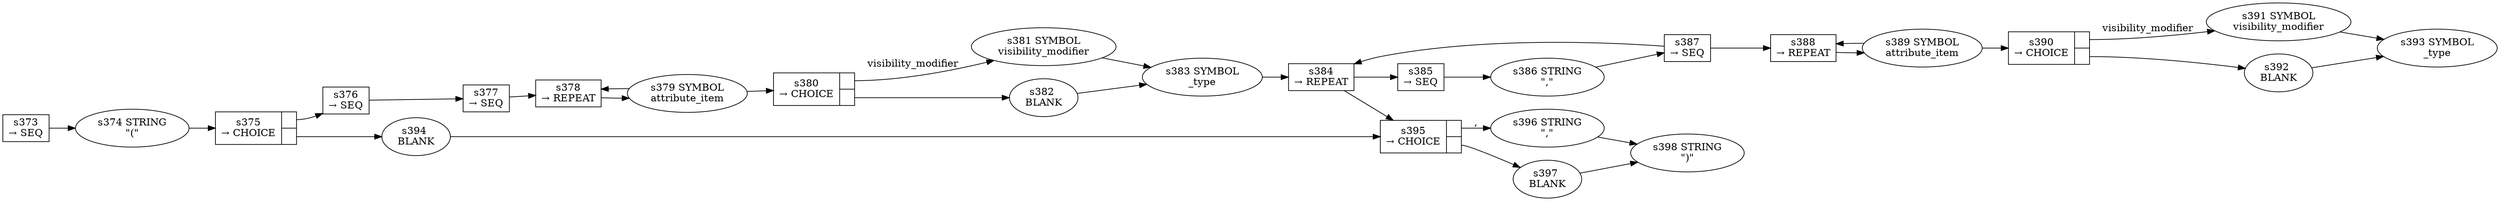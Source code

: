 
  digraph ordered_field_declaration_list {
  
    rankdir=LR;
  
    s373 [label="s373\n&rarr; SEQ", shape=record, fixedsize=false, peripheries=1];
  s374 [label="s374 STRING\n\"(\""];
  s373 -> s374 [];
  s375 [label="{s375\n&rarr; CHOICE|{<p0>|<p1>}}", shape=record, fixedsize=false, peripheries=1];
  s376 [label="s376\n&rarr; SEQ", shape=record, fixedsize=false, peripheries=1];
  s377 [label="s377\n&rarr; SEQ", shape=record, fixedsize=false, peripheries=1];
  s378 [label="s378\n&rarr; REPEAT", shape=record, fixedsize=false, peripheries=1];
  s379 [label="s379 SYMBOL\nattribute_item" href="rust-grammar.json.attribute_item.dot.svg"];
  s378 -> s379 [];
  s379 -> s378 [];
  s377 -> s378 [];
  s380 [label="{s380\n&rarr; CHOICE|{<p0>|<p1>}}", shape=record, fixedsize=false, peripheries=1];
  s381 [label="s381 SYMBOL\nvisibility_modifier" href="rust-grammar.json.visibility_modifier.dot.svg"];
  s380:p0 -> s381 [label="visibility_modifier"];
  s382 [label="s382 \nBLANK"];
  s380:p1 -> s382 [label=""];
  s379 -> s380 [];
  s383 [label="s383 SYMBOL\n_type" href="rust-grammar.json._type.dot.svg"];
  s381 -> s383 [];
  s382 -> s383 [];
  s376 -> s377 [];
  s384 [label="s384\n&rarr; REPEAT", shape=record, fixedsize=false, peripheries=1];
  s385 [label="s385\n&rarr; SEQ", shape=record, fixedsize=false, peripheries=1];
  s386 [label="s386 STRING\n\",\""];
  s385 -> s386 [];
  s387 [label="s387\n&rarr; SEQ", shape=record, fixedsize=false, peripheries=1];
  s388 [label="s388\n&rarr; REPEAT", shape=record, fixedsize=false, peripheries=1];
  s389 [label="s389 SYMBOL\nattribute_item" href="rust-grammar.json.attribute_item.dot.svg"];
  s388 -> s389 [];
  s389 -> s388 [];
  s387 -> s388 [];
  s390 [label="{s390\n&rarr; CHOICE|{<p0>|<p1>}}", shape=record, fixedsize=false, peripheries=1];
  s391 [label="s391 SYMBOL\nvisibility_modifier" href="rust-grammar.json.visibility_modifier.dot.svg"];
  s390:p0 -> s391 [label="visibility_modifier"];
  s392 [label="s392 \nBLANK"];
  s390:p1 -> s392 [label=""];
  s389 -> s390 [];
  s393 [label="s393 SYMBOL\n_type" href="rust-grammar.json._type.dot.svg"];
  s391 -> s393 [];
  s392 -> s393 [];
  s386 -> s387 [];
  s384 -> s385 [];
  s387 -> s384 [];
  s383 -> s384 [];
  s375:p0 -> s376 [label=""];
  s394 [label="s394 \nBLANK"];
  s375:p1 -> s394 [label=""];
  s374 -> s375 [];
  s395 [label="{s395\n&rarr; CHOICE|{<p0>|<p1>}}", shape=record, fixedsize=false, peripheries=1];
  s396 [label="s396 STRING\n\",\""];
  s395:p0 -> s396 [label=","];
  s397 [label="s397 \nBLANK"];
  s395:p1 -> s397 [label=""];
  s384 -> s395 [];
  s394 -> s395 [];
  s398 [label="s398 STRING\n\")\""];
  s396 -> s398 [];
  s397 -> s398 [];
  
  }
  